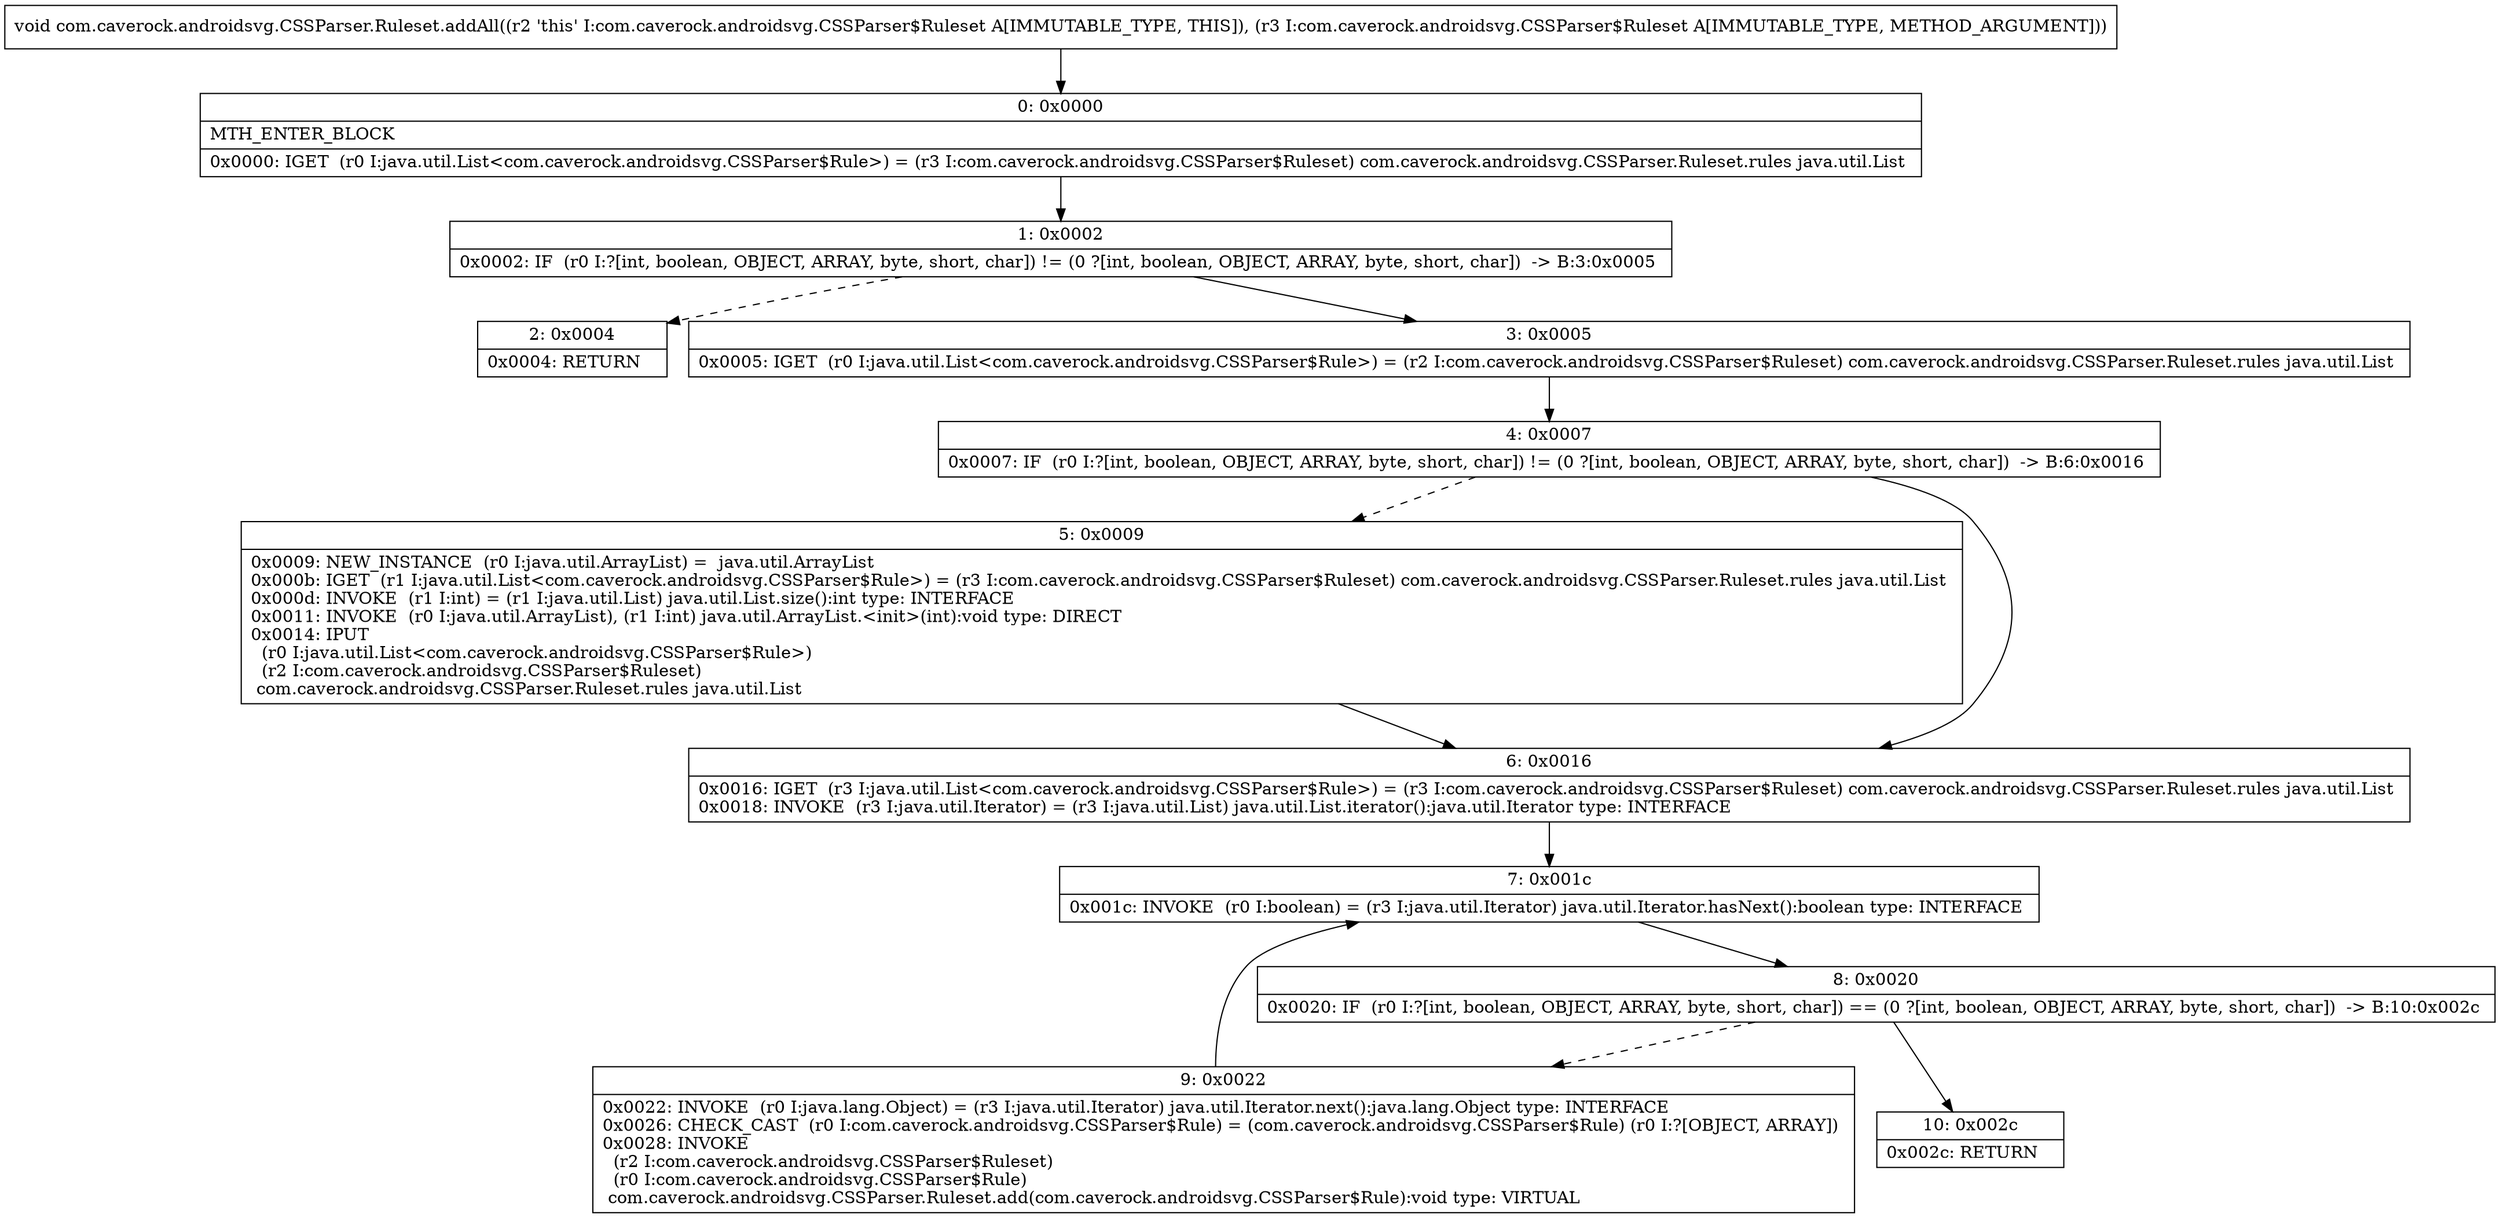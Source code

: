 digraph "CFG forcom.caverock.androidsvg.CSSParser.Ruleset.addAll(Lcom\/caverock\/androidsvg\/CSSParser$Ruleset;)V" {
Node_0 [shape=record,label="{0\:\ 0x0000|MTH_ENTER_BLOCK\l|0x0000: IGET  (r0 I:java.util.List\<com.caverock.androidsvg.CSSParser$Rule\>) = (r3 I:com.caverock.androidsvg.CSSParser$Ruleset) com.caverock.androidsvg.CSSParser.Ruleset.rules java.util.List \l}"];
Node_1 [shape=record,label="{1\:\ 0x0002|0x0002: IF  (r0 I:?[int, boolean, OBJECT, ARRAY, byte, short, char]) != (0 ?[int, boolean, OBJECT, ARRAY, byte, short, char])  \-\> B:3:0x0005 \l}"];
Node_2 [shape=record,label="{2\:\ 0x0004|0x0004: RETURN   \l}"];
Node_3 [shape=record,label="{3\:\ 0x0005|0x0005: IGET  (r0 I:java.util.List\<com.caverock.androidsvg.CSSParser$Rule\>) = (r2 I:com.caverock.androidsvg.CSSParser$Ruleset) com.caverock.androidsvg.CSSParser.Ruleset.rules java.util.List \l}"];
Node_4 [shape=record,label="{4\:\ 0x0007|0x0007: IF  (r0 I:?[int, boolean, OBJECT, ARRAY, byte, short, char]) != (0 ?[int, boolean, OBJECT, ARRAY, byte, short, char])  \-\> B:6:0x0016 \l}"];
Node_5 [shape=record,label="{5\:\ 0x0009|0x0009: NEW_INSTANCE  (r0 I:java.util.ArrayList) =  java.util.ArrayList \l0x000b: IGET  (r1 I:java.util.List\<com.caverock.androidsvg.CSSParser$Rule\>) = (r3 I:com.caverock.androidsvg.CSSParser$Ruleset) com.caverock.androidsvg.CSSParser.Ruleset.rules java.util.List \l0x000d: INVOKE  (r1 I:int) = (r1 I:java.util.List) java.util.List.size():int type: INTERFACE \l0x0011: INVOKE  (r0 I:java.util.ArrayList), (r1 I:int) java.util.ArrayList.\<init\>(int):void type: DIRECT \l0x0014: IPUT  \l  (r0 I:java.util.List\<com.caverock.androidsvg.CSSParser$Rule\>)\l  (r2 I:com.caverock.androidsvg.CSSParser$Ruleset)\l com.caverock.androidsvg.CSSParser.Ruleset.rules java.util.List \l}"];
Node_6 [shape=record,label="{6\:\ 0x0016|0x0016: IGET  (r3 I:java.util.List\<com.caverock.androidsvg.CSSParser$Rule\>) = (r3 I:com.caverock.androidsvg.CSSParser$Ruleset) com.caverock.androidsvg.CSSParser.Ruleset.rules java.util.List \l0x0018: INVOKE  (r3 I:java.util.Iterator) = (r3 I:java.util.List) java.util.List.iterator():java.util.Iterator type: INTERFACE \l}"];
Node_7 [shape=record,label="{7\:\ 0x001c|0x001c: INVOKE  (r0 I:boolean) = (r3 I:java.util.Iterator) java.util.Iterator.hasNext():boolean type: INTERFACE \l}"];
Node_8 [shape=record,label="{8\:\ 0x0020|0x0020: IF  (r0 I:?[int, boolean, OBJECT, ARRAY, byte, short, char]) == (0 ?[int, boolean, OBJECT, ARRAY, byte, short, char])  \-\> B:10:0x002c \l}"];
Node_9 [shape=record,label="{9\:\ 0x0022|0x0022: INVOKE  (r0 I:java.lang.Object) = (r3 I:java.util.Iterator) java.util.Iterator.next():java.lang.Object type: INTERFACE \l0x0026: CHECK_CAST  (r0 I:com.caverock.androidsvg.CSSParser$Rule) = (com.caverock.androidsvg.CSSParser$Rule) (r0 I:?[OBJECT, ARRAY]) \l0x0028: INVOKE  \l  (r2 I:com.caverock.androidsvg.CSSParser$Ruleset)\l  (r0 I:com.caverock.androidsvg.CSSParser$Rule)\l com.caverock.androidsvg.CSSParser.Ruleset.add(com.caverock.androidsvg.CSSParser$Rule):void type: VIRTUAL \l}"];
Node_10 [shape=record,label="{10\:\ 0x002c|0x002c: RETURN   \l}"];
MethodNode[shape=record,label="{void com.caverock.androidsvg.CSSParser.Ruleset.addAll((r2 'this' I:com.caverock.androidsvg.CSSParser$Ruleset A[IMMUTABLE_TYPE, THIS]), (r3 I:com.caverock.androidsvg.CSSParser$Ruleset A[IMMUTABLE_TYPE, METHOD_ARGUMENT])) }"];
MethodNode -> Node_0;
Node_0 -> Node_1;
Node_1 -> Node_2[style=dashed];
Node_1 -> Node_3;
Node_3 -> Node_4;
Node_4 -> Node_5[style=dashed];
Node_4 -> Node_6;
Node_5 -> Node_6;
Node_6 -> Node_7;
Node_7 -> Node_8;
Node_8 -> Node_9[style=dashed];
Node_8 -> Node_10;
Node_9 -> Node_7;
}

